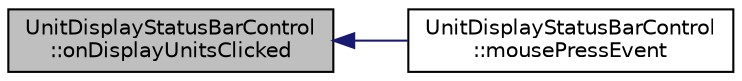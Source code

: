 digraph "UnitDisplayStatusBarControl::onDisplayUnitsClicked"
{
  edge [fontname="Helvetica",fontsize="10",labelfontname="Helvetica",labelfontsize="10"];
  node [fontname="Helvetica",fontsize="10",shape=record];
  rankdir="LR";
  Node20 [label="UnitDisplayStatusBarControl\l::onDisplayUnitsClicked",height=0.2,width=0.4,color="black", fillcolor="grey75", style="filled", fontcolor="black"];
  Node20 -> Node21 [dir="back",color="midnightblue",fontsize="10",style="solid",fontname="Helvetica"];
  Node21 [label="UnitDisplayStatusBarControl\l::mousePressEvent",height=0.2,width=0.4,color="black", fillcolor="white", style="filled",URL="$class_unit_display_status_bar_control.html#a645cb0f2a435881ca9cc5ac09355cff0",tooltip="So that it responds to left-button clicks. "];
}
